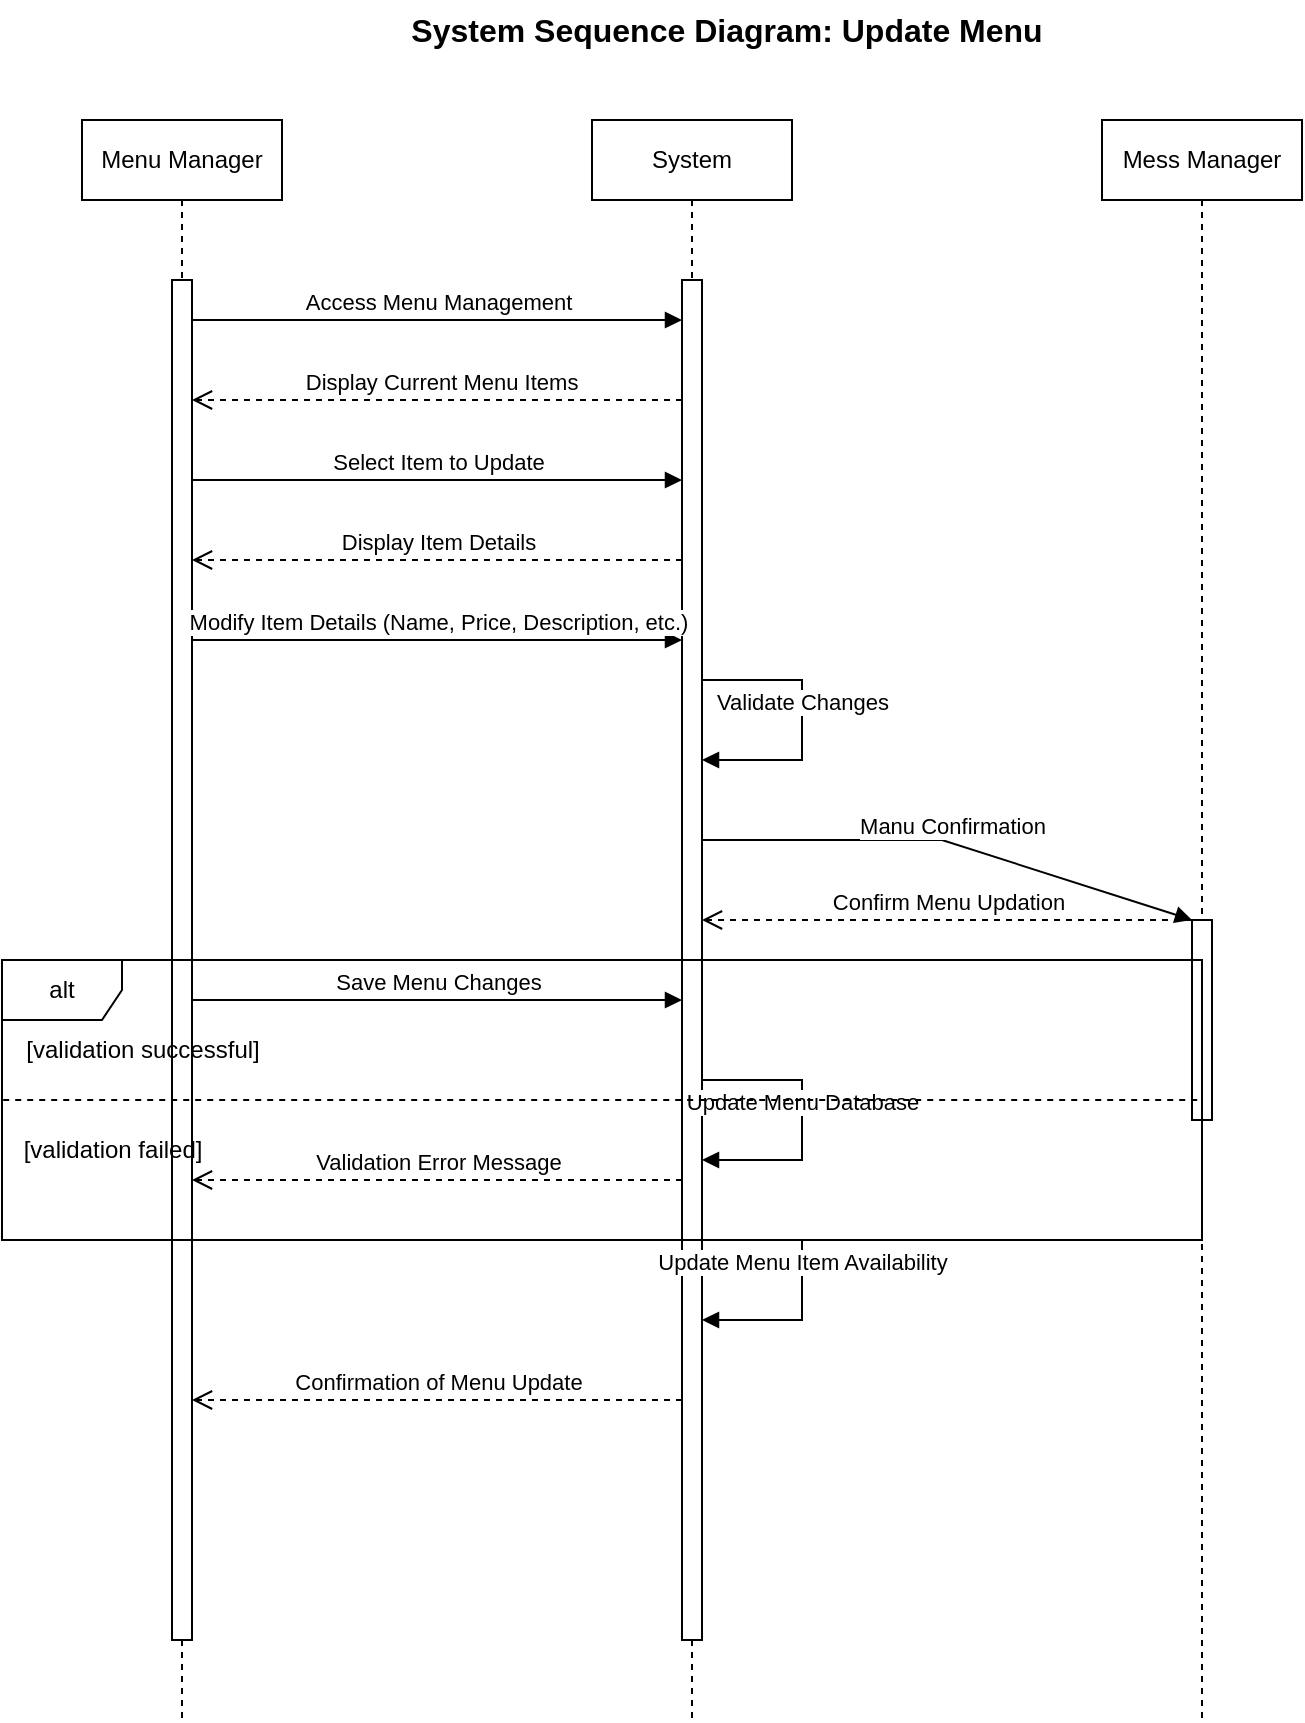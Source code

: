 <mxfile version="27.0.2">
  <diagram id="Oc_Ov9r_Zk-Uc3yk-Ixl" name="Update Menu">
    <mxGraphModel dx="786" dy="516" grid="1" gridSize="10" guides="1" tooltips="1" connect="1" arrows="1" fold="1" page="1" pageScale="1" pageWidth="850" pageHeight="1100" math="0" shadow="0">
      <root>
        <mxCell id="0" />
        <mxCell id="1" parent="0" />
        <mxCell id="kcbRz5hDqYjQXDxTJVLB-1" value="&lt;font style=&quot;font-size: 16px;&quot;&gt;&lt;b&gt;System Sequence Diagram: Update Menu&lt;/b&gt;&lt;/font&gt;" style="text;html=1;strokeColor=none;fillColor=none;align=center;verticalAlign=middle;whiteSpace=wrap;rounded=0;" parent="1" vertex="1">
          <mxGeometry x="275" y="20" width="335" height="30" as="geometry" />
        </mxCell>
        <mxCell id="kcbRz5hDqYjQXDxTJVLB-2" value="Menu Manager" style="shape=umlLifeline;perimeter=lifelinePerimeter;whiteSpace=wrap;html=1;container=1;dropTarget=0;collapsible=0;recursiveResize=0;outlineConnect=0;portConstraint=eastwest;newEdgeStyle={&quot;curved&quot;:0,&quot;rounded&quot;:0};" parent="1" vertex="1">
          <mxGeometry x="120" y="80" width="100" height="800" as="geometry" />
        </mxCell>
        <mxCell id="kcbRz5hDqYjQXDxTJVLB-3" value="" style="html=1;points=[[0,0,0,0,5],[0,1,0,0,-5],[1,0,0,0,5],[1,1,0,0,-5]];perimeter=orthogonalPerimeter;outlineConnect=0;targetShapes=umlLifeline;portConstraint=eastwest;newEdgeStyle={&quot;curved&quot;:0,&quot;rounded&quot;:0};" parent="kcbRz5hDqYjQXDxTJVLB-2" vertex="1">
          <mxGeometry x="45" y="80" width="10" height="680" as="geometry" />
        </mxCell>
        <mxCell id="kcbRz5hDqYjQXDxTJVLB-4" value="System" style="shape=umlLifeline;perimeter=lifelinePerimeter;whiteSpace=wrap;html=1;container=1;dropTarget=0;collapsible=0;recursiveResize=0;outlineConnect=0;portConstraint=eastwest;newEdgeStyle={&quot;curved&quot;:0,&quot;rounded&quot;:0};" parent="1" vertex="1">
          <mxGeometry x="375" y="80" width="100" height="800" as="geometry" />
        </mxCell>
        <mxCell id="kcbRz5hDqYjQXDxTJVLB-5" value="" style="html=1;points=[[0,0,0,0,5],[0,1,0,0,-5],[1,0,0,0,5],[1,1,0,0,-5]];perimeter=orthogonalPerimeter;outlineConnect=0;targetShapes=umlLifeline;portConstraint=eastwest;newEdgeStyle={&quot;curved&quot;:0,&quot;rounded&quot;:0};" parent="kcbRz5hDqYjQXDxTJVLB-4" vertex="1">
          <mxGeometry x="45" y="80" width="10" height="680" as="geometry" />
        </mxCell>
        <mxCell id="kcbRz5hDqYjQXDxTJVLB-6" value="Mess Manager" style="shape=umlLifeline;perimeter=lifelinePerimeter;whiteSpace=wrap;html=1;container=1;dropTarget=0;collapsible=0;recursiveResize=0;outlineConnect=0;portConstraint=eastwest;newEdgeStyle={&quot;curved&quot;:0,&quot;rounded&quot;:0};" parent="1" vertex="1">
          <mxGeometry x="630" y="80" width="100" height="800" as="geometry" />
        </mxCell>
        <mxCell id="kcbRz5hDqYjQXDxTJVLB-7" value="" style="html=1;points=[[0,0,0,0,5],[0,1,0,0,-5],[1,0,0,0,5],[1,1,0,0,-5]];perimeter=orthogonalPerimeter;outlineConnect=0;targetShapes=umlLifeline;portConstraint=eastwest;newEdgeStyle={&quot;curved&quot;:0,&quot;rounded&quot;:0};" parent="kcbRz5hDqYjQXDxTJVLB-6" vertex="1">
          <mxGeometry x="45" y="400" width="10" height="100" as="geometry" />
        </mxCell>
        <mxCell id="kcbRz5hDqYjQXDxTJVLB-8" value="Access Menu Management" style="html=1;verticalAlign=bottom;endArrow=block;curved=0;rounded=0;" parent="1" source="kcbRz5hDqYjQXDxTJVLB-3" target="kcbRz5hDqYjQXDxTJVLB-5" edge="1">
          <mxGeometry width="80" relative="1" as="geometry">
            <mxPoint x="385" y="190" as="sourcePoint" />
            <mxPoint x="465" y="190" as="targetPoint" />
            <Array as="points">
              <mxPoint x="300" y="180" />
            </Array>
          </mxGeometry>
        </mxCell>
        <mxCell id="kcbRz5hDqYjQXDxTJVLB-9" value="&amp;nbsp;Display Current Menu Items" style="html=1;verticalAlign=bottom;endArrow=open;dashed=1;endSize=8;curved=0;rounded=0;" parent="1" source="kcbRz5hDqYjQXDxTJVLB-5" target="kcbRz5hDqYjQXDxTJVLB-3" edge="1">
          <mxGeometry relative="1" as="geometry">
            <mxPoint x="465" y="190" as="sourcePoint" />
            <mxPoint x="385" y="190" as="targetPoint" />
            <Array as="points">
              <mxPoint x="300" y="220" />
            </Array>
          </mxGeometry>
        </mxCell>
        <mxCell id="kcbRz5hDqYjQXDxTJVLB-10" value="Select Item to Update" style="html=1;verticalAlign=bottom;endArrow=block;curved=0;rounded=0;" parent="1" source="kcbRz5hDqYjQXDxTJVLB-3" target="kcbRz5hDqYjQXDxTJVLB-5" edge="1">
          <mxGeometry width="80" relative="1" as="geometry">
            <mxPoint x="385" y="270" as="sourcePoint" />
            <mxPoint x="465" y="270" as="targetPoint" />
            <Array as="points">
              <mxPoint x="300" y="260" />
            </Array>
          </mxGeometry>
        </mxCell>
        <mxCell id="kcbRz5hDqYjQXDxTJVLB-11" value="Display Item Details" style="html=1;verticalAlign=bottom;endArrow=open;dashed=1;endSize=8;curved=0;rounded=0;" parent="1" source="kcbRz5hDqYjQXDxTJVLB-5" target="kcbRz5hDqYjQXDxTJVLB-3" edge="1">
          <mxGeometry relative="1" as="geometry">
            <mxPoint x="465" y="270" as="sourcePoint" />
            <mxPoint x="385" y="270" as="targetPoint" />
            <Array as="points">
              <mxPoint x="300" y="300" />
            </Array>
          </mxGeometry>
        </mxCell>
        <mxCell id="kcbRz5hDqYjQXDxTJVLB-12" value="Modify Item Details (Name, Price, Description, etc.)" style="html=1;verticalAlign=bottom;endArrow=block;curved=0;rounded=0;" parent="1" source="kcbRz5hDqYjQXDxTJVLB-3" target="kcbRz5hDqYjQXDxTJVLB-5" edge="1">
          <mxGeometry width="80" relative="1" as="geometry">
            <mxPoint x="385" y="350" as="sourcePoint" />
            <mxPoint x="465" y="350" as="targetPoint" />
            <Array as="points">
              <mxPoint x="300" y="340" />
            </Array>
          </mxGeometry>
        </mxCell>
        <mxCell id="kcbRz5hDqYjQXDxTJVLB-13" value="Validate Changes" style="html=1;verticalAlign=bottom;endArrow=block;curved=0;rounded=0;" parent="1" edge="1">
          <mxGeometry width="80" relative="1" as="geometry">
            <mxPoint x="430" y="360" as="sourcePoint" />
            <mxPoint x="430" y="400" as="targetPoint" />
            <Array as="points">
              <mxPoint x="480" y="360" />
              <mxPoint x="480" y="400" />
            </Array>
          </mxGeometry>
        </mxCell>
        <mxCell id="kcbRz5hDqYjQXDxTJVLB-14" value="Manu Confirmation" style="html=1;verticalAlign=bottom;endArrow=block;curved=0;rounded=0;" parent="1" source="kcbRz5hDqYjQXDxTJVLB-5" target="kcbRz5hDqYjQXDxTJVLB-7" edge="1">
          <mxGeometry width="80" relative="1" as="geometry">
            <mxPoint x="385" y="430" as="sourcePoint" />
            <mxPoint x="465" y="430" as="targetPoint" />
            <Array as="points">
              <mxPoint x="550" y="440" />
            </Array>
          </mxGeometry>
        </mxCell>
        <mxCell id="kcbRz5hDqYjQXDxTJVLB-15" value="Confirm Menu Updation" style="html=1;verticalAlign=bottom;endArrow=open;dashed=1;endSize=8;curved=0;rounded=0;" parent="1" source="kcbRz5hDqYjQXDxTJVLB-7" target="kcbRz5hDqYjQXDxTJVLB-5" edge="1">
          <mxGeometry relative="1" as="geometry">
            <mxPoint x="465" y="430" as="sourcePoint" />
            <mxPoint x="385" y="430" as="targetPoint" />
            <Array as="points">
              <mxPoint x="550" y="480" />
            </Array>
          </mxGeometry>
        </mxCell>
        <mxCell id="kcbRz5hDqYjQXDxTJVLB-16" value="Save Menu Changes" style="html=1;verticalAlign=bottom;endArrow=block;curved=0;rounded=0;" parent="1" source="kcbRz5hDqYjQXDxTJVLB-3" target="kcbRz5hDqYjQXDxTJVLB-5" edge="1">
          <mxGeometry width="80" relative="1" as="geometry">
            <mxPoint x="385" y="510" as="sourcePoint" />
            <mxPoint x="465" y="510" as="targetPoint" />
            <Array as="points">
              <mxPoint x="300" y="520" />
            </Array>
          </mxGeometry>
        </mxCell>
        <mxCell id="kcbRz5hDqYjQXDxTJVLB-17" value="Update Menu Database" style="html=1;verticalAlign=bottom;endArrow=block;curved=0;rounded=0;" parent="1" edge="1">
          <mxGeometry width="80" relative="1" as="geometry">
            <mxPoint x="430" y="560" as="sourcePoint" />
            <mxPoint x="430" y="600" as="targetPoint" />
            <Array as="points">
              <mxPoint x="480" y="560" />
              <mxPoint x="480" y="600" />
            </Array>
          </mxGeometry>
        </mxCell>
        <mxCell id="kcbRz5hDqYjQXDxTJVLB-18" value="Update Menu Item Availability" style="html=1;verticalAlign=bottom;endArrow=block;curved=0;rounded=0;" parent="1" edge="1">
          <mxGeometry width="80" relative="1" as="geometry">
            <mxPoint x="430" y="640" as="sourcePoint" />
            <mxPoint x="430" y="680" as="targetPoint" />
            <Array as="points">
              <mxPoint x="480" y="640" />
              <mxPoint x="480" y="680" />
            </Array>
          </mxGeometry>
        </mxCell>
        <mxCell id="kcbRz5hDqYjQXDxTJVLB-19" value="Confirmation of Menu Update" style="html=1;verticalAlign=bottom;endArrow=open;dashed=1;endSize=8;curved=0;rounded=0;" parent="1" source="kcbRz5hDqYjQXDxTJVLB-5" target="kcbRz5hDqYjQXDxTJVLB-3" edge="1">
          <mxGeometry relative="1" as="geometry">
            <mxPoint x="465" y="670" as="sourcePoint" />
            <mxPoint x="385" y="670" as="targetPoint" />
            <Array as="points">
              <mxPoint x="300" y="720" />
            </Array>
          </mxGeometry>
        </mxCell>
        <mxCell id="kcbRz5hDqYjQXDxTJVLB-21" value="alt" style="shape=umlFrame;whiteSpace=wrap;html=1;pointerEvents=0;" parent="1" vertex="1">
          <mxGeometry x="80" y="500" width="600" height="140" as="geometry" />
        </mxCell>
        <mxCell id="kcbRz5hDqYjQXDxTJVLB-22" value="[validation successful]" style="text;html=1;align=center;verticalAlign=middle;resizable=0;points=[];autosize=1;strokeColor=none;fillColor=none;" parent="1" vertex="1">
          <mxGeometry x="80" y="530" width="140" height="30" as="geometry" />
        </mxCell>
        <mxCell id="kcbRz5hDqYjQXDxTJVLB-23" value="" style="endArrow=none;dashed=1;html=1;rounded=0;exitX=0.001;exitY=0.5;exitDx=0;exitDy=0;exitPerimeter=0;entryX=1;entryY=0.5;entryDx=0;entryDy=0;" parent="1" source="kcbRz5hDqYjQXDxTJVLB-21" target="kcbRz5hDqYjQXDxTJVLB-21" edge="1">
          <mxGeometry width="50" height="50" relative="1" as="geometry">
            <mxPoint x="400" y="470" as="sourcePoint" />
            <mxPoint x="450" y="420" as="targetPoint" />
          </mxGeometry>
        </mxCell>
        <mxCell id="kcbRz5hDqYjQXDxTJVLB-24" value="[validation failed]" style="text;html=1;align=center;verticalAlign=middle;resizable=0;points=[];autosize=1;strokeColor=none;fillColor=none;" parent="1" vertex="1">
          <mxGeometry x="80" y="580" width="110" height="30" as="geometry" />
        </mxCell>
        <mxCell id="kcbRz5hDqYjQXDxTJVLB-25" value="Validation Error Message" style="html=1;verticalAlign=bottom;endArrow=open;dashed=1;endSize=8;curved=0;rounded=0;" parent="1" edge="1">
          <mxGeometry relative="1" as="geometry">
            <mxPoint x="420" y="610" as="sourcePoint" />
            <mxPoint x="175" y="610" as="targetPoint" />
          </mxGeometry>
        </mxCell>
      </root>
    </mxGraphModel>
  </diagram>
</mxfile>
